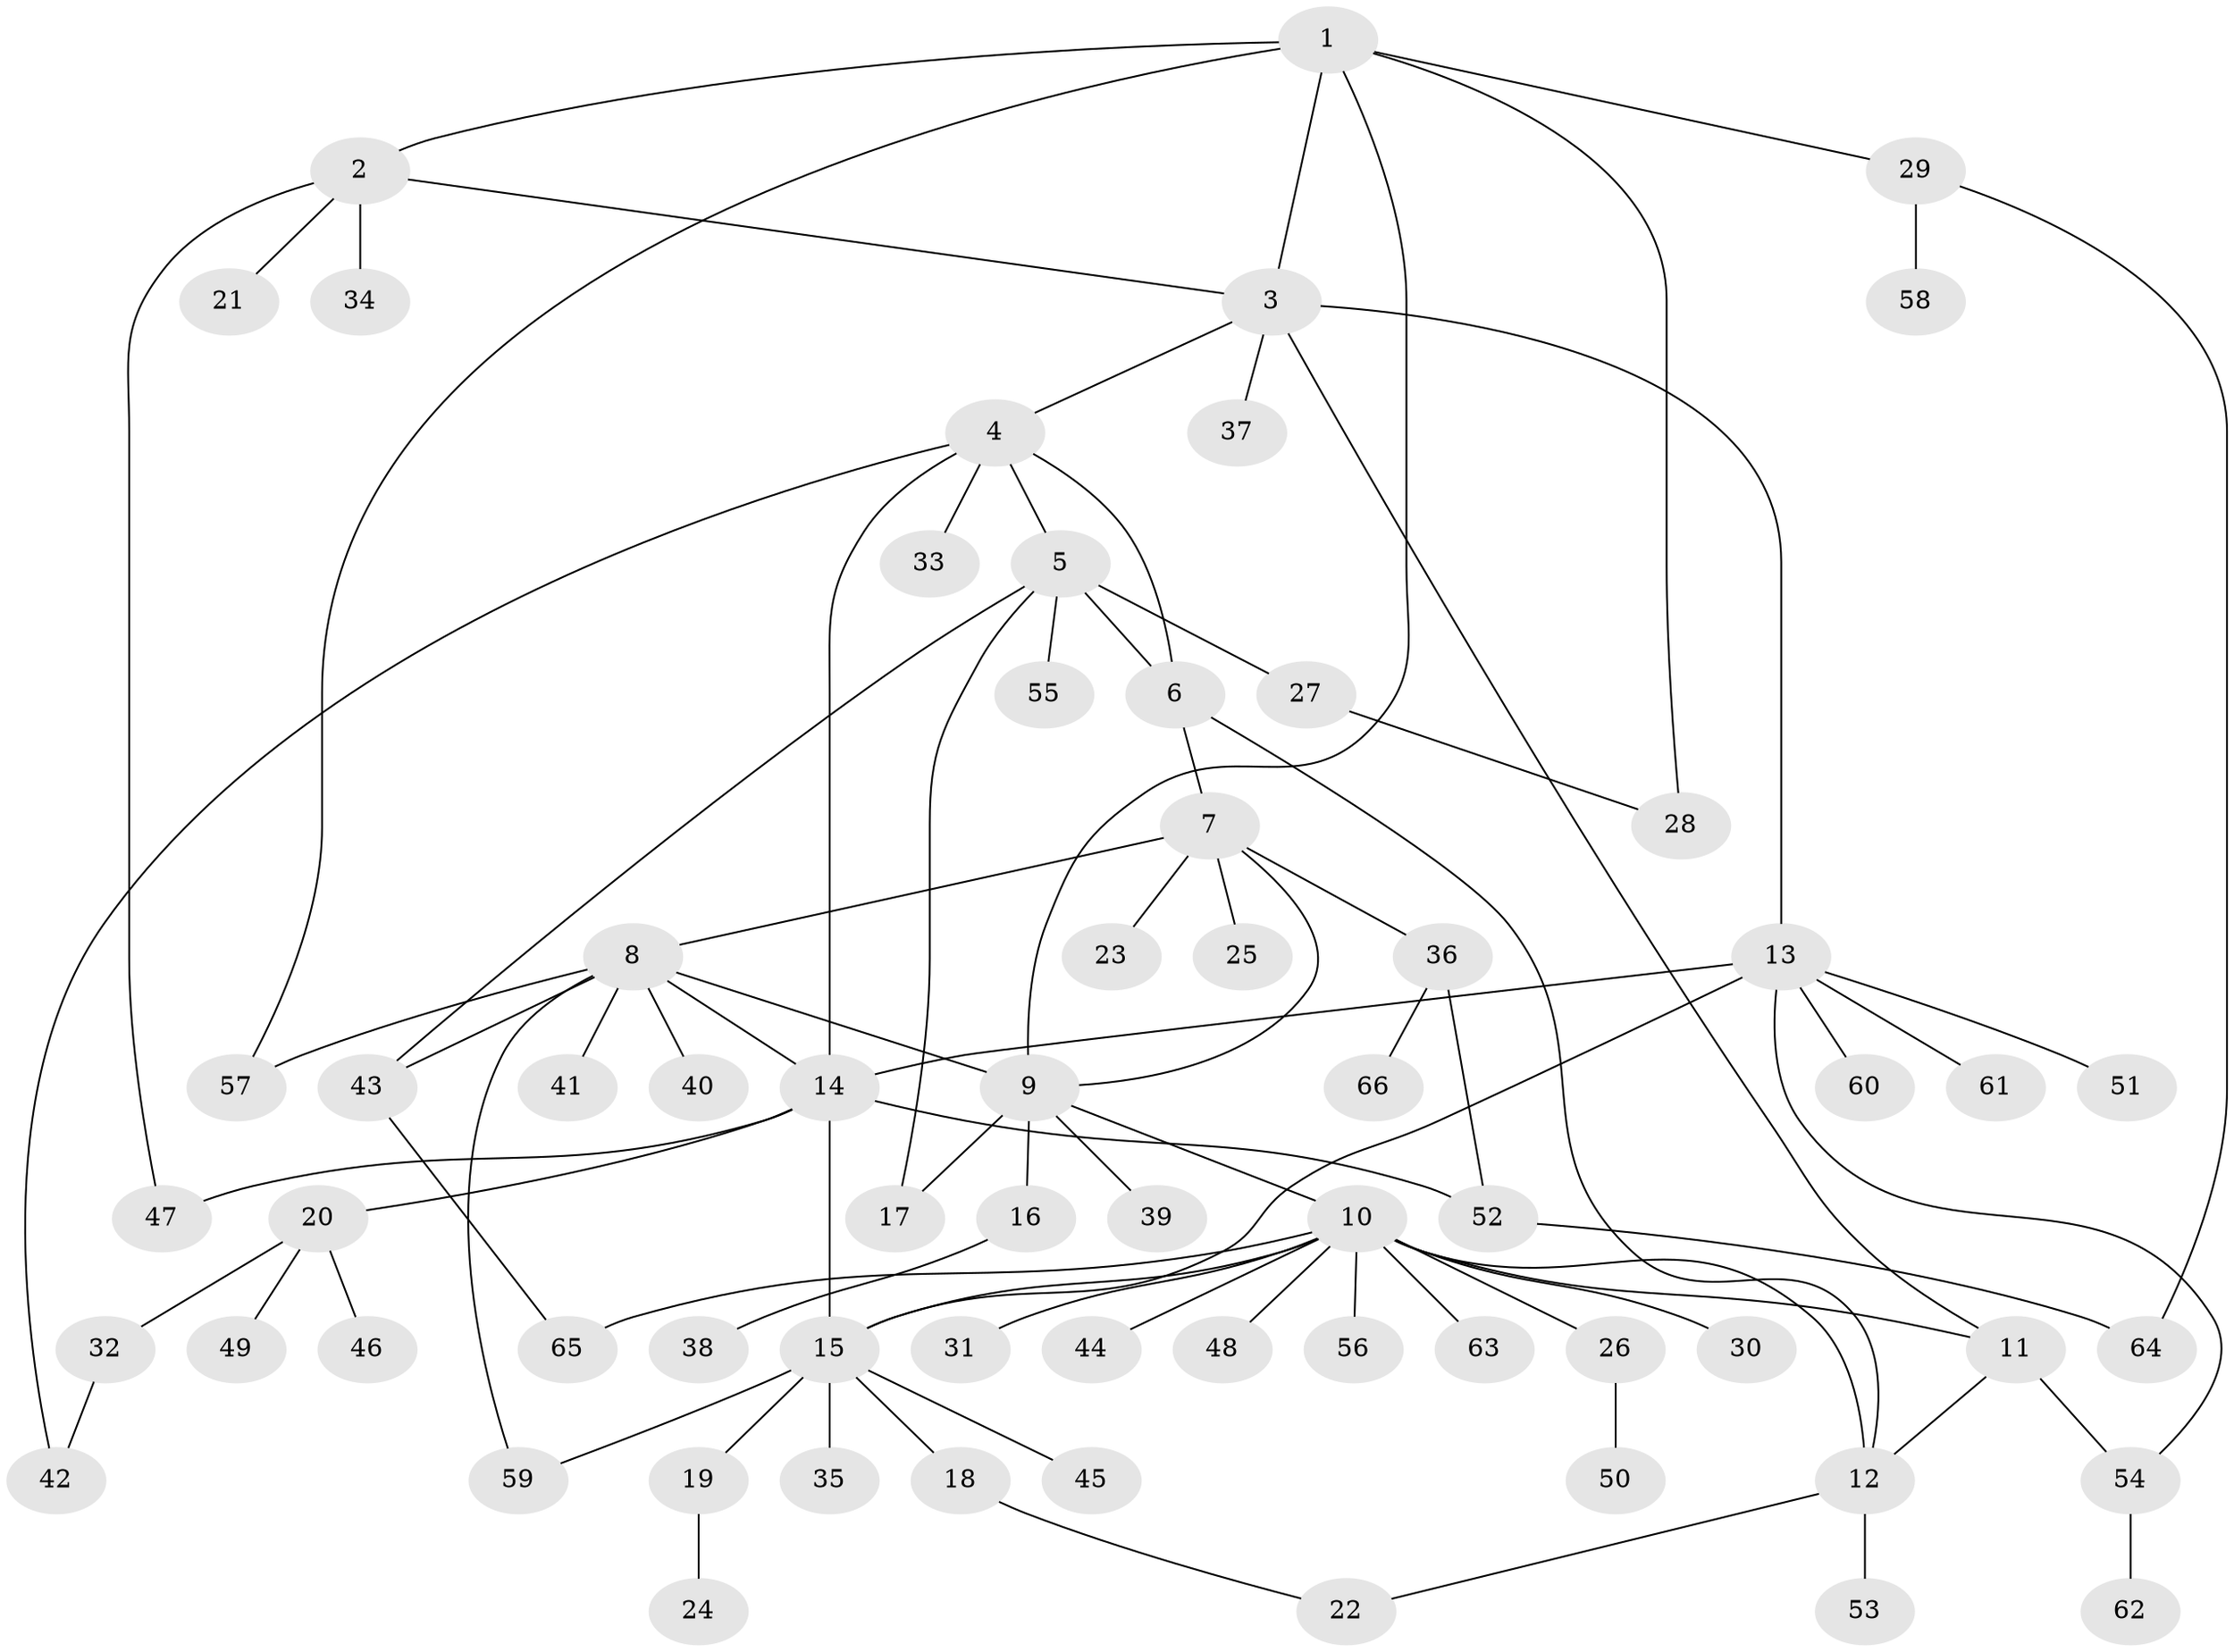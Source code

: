 // Generated by graph-tools (version 1.1) at 2025/50/03/09/25 03:50:33]
// undirected, 66 vertices, 88 edges
graph export_dot {
graph [start="1"]
  node [color=gray90,style=filled];
  1;
  2;
  3;
  4;
  5;
  6;
  7;
  8;
  9;
  10;
  11;
  12;
  13;
  14;
  15;
  16;
  17;
  18;
  19;
  20;
  21;
  22;
  23;
  24;
  25;
  26;
  27;
  28;
  29;
  30;
  31;
  32;
  33;
  34;
  35;
  36;
  37;
  38;
  39;
  40;
  41;
  42;
  43;
  44;
  45;
  46;
  47;
  48;
  49;
  50;
  51;
  52;
  53;
  54;
  55;
  56;
  57;
  58;
  59;
  60;
  61;
  62;
  63;
  64;
  65;
  66;
  1 -- 2;
  1 -- 3;
  1 -- 9;
  1 -- 28;
  1 -- 29;
  1 -- 57;
  2 -- 3;
  2 -- 21;
  2 -- 34;
  2 -- 47;
  3 -- 4;
  3 -- 11;
  3 -- 13;
  3 -- 37;
  4 -- 5;
  4 -- 6;
  4 -- 14;
  4 -- 33;
  4 -- 42;
  5 -- 6;
  5 -- 17;
  5 -- 27;
  5 -- 43;
  5 -- 55;
  6 -- 7;
  6 -- 12;
  7 -- 8;
  7 -- 9;
  7 -- 23;
  7 -- 25;
  7 -- 36;
  8 -- 9;
  8 -- 14;
  8 -- 40;
  8 -- 41;
  8 -- 43;
  8 -- 57;
  8 -- 59;
  9 -- 10;
  9 -- 16;
  9 -- 17;
  9 -- 39;
  10 -- 11;
  10 -- 12;
  10 -- 15;
  10 -- 26;
  10 -- 30;
  10 -- 31;
  10 -- 44;
  10 -- 48;
  10 -- 56;
  10 -- 63;
  10 -- 65;
  11 -- 12;
  11 -- 54;
  12 -- 22;
  12 -- 53;
  13 -- 14;
  13 -- 15;
  13 -- 51;
  13 -- 54;
  13 -- 60;
  13 -- 61;
  14 -- 15;
  14 -- 20;
  14 -- 47;
  14 -- 52;
  15 -- 18;
  15 -- 19;
  15 -- 35;
  15 -- 45;
  15 -- 59;
  16 -- 38;
  18 -- 22;
  19 -- 24;
  20 -- 32;
  20 -- 46;
  20 -- 49;
  26 -- 50;
  27 -- 28;
  29 -- 58;
  29 -- 64;
  32 -- 42;
  36 -- 52;
  36 -- 66;
  43 -- 65;
  52 -- 64;
  54 -- 62;
}
